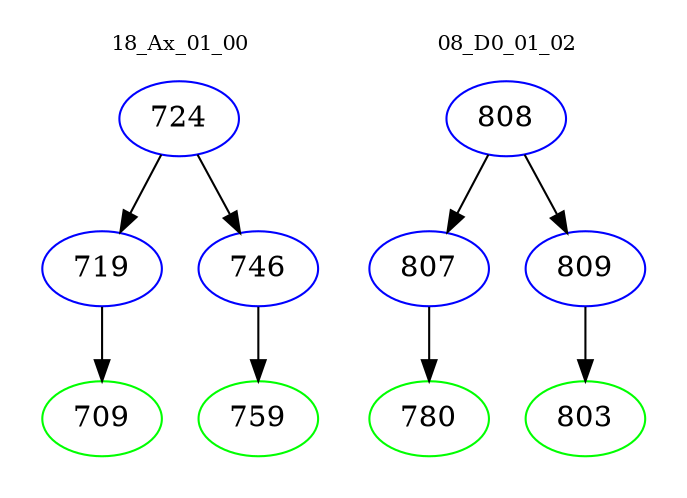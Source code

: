 digraph{
subgraph cluster_0 {
color = white
label = "18_Ax_01_00";
fontsize=10;
T0_724 [label="724", color="blue"]
T0_724 -> T0_719 [color="black"]
T0_719 [label="719", color="blue"]
T0_719 -> T0_709 [color="black"]
T0_709 [label="709", color="green"]
T0_724 -> T0_746 [color="black"]
T0_746 [label="746", color="blue"]
T0_746 -> T0_759 [color="black"]
T0_759 [label="759", color="green"]
}
subgraph cluster_1 {
color = white
label = "08_D0_01_02";
fontsize=10;
T1_808 [label="808", color="blue"]
T1_808 -> T1_807 [color="black"]
T1_807 [label="807", color="blue"]
T1_807 -> T1_780 [color="black"]
T1_780 [label="780", color="green"]
T1_808 -> T1_809 [color="black"]
T1_809 [label="809", color="blue"]
T1_809 -> T1_803 [color="black"]
T1_803 [label="803", color="green"]
}
}
